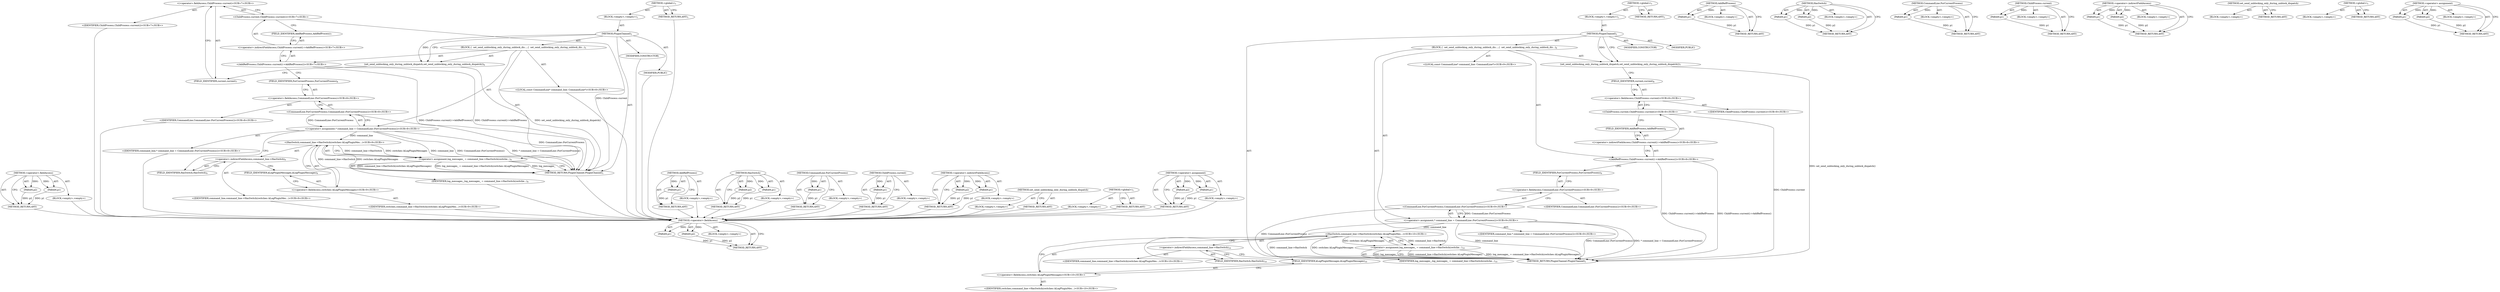 digraph "&lt;operator&gt;.assignment" {
vulnerable_71 [label=<(METHOD,&lt;operator&gt;.fieldAccess)>];
vulnerable_72 [label=<(PARAM,p1)>];
vulnerable_73 [label=<(PARAM,p2)>];
vulnerable_74 [label=<(BLOCK,&lt;empty&gt;,&lt;empty&gt;)>];
vulnerable_75 [label=<(METHOD_RETURN,ANY)>];
vulnerable_6 [label=<(METHOD,&lt;global&gt;)<SUB>1</SUB>>];
vulnerable_7 [label=<(BLOCK,&lt;empty&gt;,&lt;empty&gt;)<SUB>1</SUB>>];
vulnerable_8 [label=<(METHOD,PluginChannel)<SUB>1</SUB>>];
vulnerable_9 [label=<(BLOCK,{
  set_send_unblocking_only_during_unblock_dis...,{
  set_send_unblocking_only_during_unblock_dis...)<SUB>6</SUB>>];
vulnerable_10 [label=<(set_send_unblocking_only_during_unblock_dispatch,set_send_unblocking_only_during_unblock_dispatch())<SUB>7</SUB>>];
vulnerable_11 [label="<(AddRefProcess,ChildProcess::current()-&gt;AddRefProcess())<SUB>8</SUB>>"];
vulnerable_12 [label="<(&lt;operator&gt;.indirectFieldAccess,ChildProcess::current()-&gt;AddRefProcess)<SUB>8</SUB>>"];
vulnerable_13 [label="<(ChildProcess.current,ChildProcess::current())<SUB>8</SUB>>"];
vulnerable_14 [label="<(&lt;operator&gt;.fieldAccess,ChildProcess::current)<SUB>8</SUB>>"];
vulnerable_15 [label="<(IDENTIFIER,ChildProcess,ChildProcess::current())<SUB>8</SUB>>"];
vulnerable_16 [label=<(FIELD_IDENTIFIER,current,current)<SUB>8</SUB>>];
vulnerable_17 [label=<(FIELD_IDENTIFIER,AddRefProcess,AddRefProcess)<SUB>8</SUB>>];
vulnerable_18 [label="<(LOCAL,const CommandLine* command_line: CommandLine*)<SUB>9</SUB>>"];
vulnerable_19 [label="<(&lt;operator&gt;.assignment,* command_line = CommandLine::ForCurrentProcess())<SUB>9</SUB>>"];
vulnerable_20 [label="<(IDENTIFIER,command_line,* command_line = CommandLine::ForCurrentProcess())<SUB>9</SUB>>"];
vulnerable_21 [label="<(CommandLine.ForCurrentProcess,CommandLine::ForCurrentProcess())<SUB>9</SUB>>"];
vulnerable_22 [label="<(&lt;operator&gt;.fieldAccess,CommandLine::ForCurrentProcess)<SUB>9</SUB>>"];
vulnerable_23 [label="<(IDENTIFIER,CommandLine,CommandLine::ForCurrentProcess())<SUB>9</SUB>>"];
vulnerable_24 [label=<(FIELD_IDENTIFIER,ForCurrentProcess,ForCurrentProcess)<SUB>9</SUB>>];
vulnerable_25 [label=<(&lt;operator&gt;.assignment,log_messages_ = command_line-&gt;HasSwitch(switche...)<SUB>10</SUB>>];
vulnerable_26 [label=<(IDENTIFIER,log_messages_,log_messages_ = command_line-&gt;HasSwitch(switche...)<SUB>10</SUB>>];
vulnerable_27 [label="<(HasSwitch,command_line-&gt;HasSwitch(switches::kLogPluginMes...)<SUB>10</SUB>>"];
vulnerable_28 [label=<(&lt;operator&gt;.indirectFieldAccess,command_line-&gt;HasSwitch)<SUB>10</SUB>>];
vulnerable_29 [label="<(IDENTIFIER,command_line,command_line-&gt;HasSwitch(switches::kLogPluginMes...)<SUB>10</SUB>>"];
vulnerable_30 [label=<(FIELD_IDENTIFIER,HasSwitch,HasSwitch)<SUB>10</SUB>>];
vulnerable_31 [label="<(&lt;operator&gt;.fieldAccess,switches::kLogPluginMessages)<SUB>10</SUB>>"];
vulnerable_32 [label="<(IDENTIFIER,switches,command_line-&gt;HasSwitch(switches::kLogPluginMes...)<SUB>10</SUB>>"];
vulnerable_33 [label=<(FIELD_IDENTIFIER,kLogPluginMessages,kLogPluginMessages)<SUB>10</SUB>>];
vulnerable_34 [label=<(MODIFIER,CONSTRUCTOR)>];
vulnerable_35 [label=<(MODIFIER,PUBLIC)>];
vulnerable_36 [label=<(METHOD_RETURN,PluginChannel.PluginChannel)<SUB>1</SUB>>];
vulnerable_38 [label=<(METHOD_RETURN,ANY)<SUB>1</SUB>>];
vulnerable_58 [label=<(METHOD,AddRefProcess)>];
vulnerable_59 [label=<(PARAM,p1)>];
vulnerable_60 [label=<(BLOCK,&lt;empty&gt;,&lt;empty&gt;)>];
vulnerable_61 [label=<(METHOD_RETURN,ANY)>];
vulnerable_85 [label=<(METHOD,HasSwitch)>];
vulnerable_86 [label=<(PARAM,p1)>];
vulnerable_87 [label=<(PARAM,p2)>];
vulnerable_88 [label=<(BLOCK,&lt;empty&gt;,&lt;empty&gt;)>];
vulnerable_89 [label=<(METHOD_RETURN,ANY)>];
vulnerable_81 [label=<(METHOD,CommandLine.ForCurrentProcess)>];
vulnerable_82 [label=<(PARAM,p1)>];
vulnerable_83 [label=<(BLOCK,&lt;empty&gt;,&lt;empty&gt;)>];
vulnerable_84 [label=<(METHOD_RETURN,ANY)>];
vulnerable_67 [label=<(METHOD,ChildProcess.current)>];
vulnerable_68 [label=<(PARAM,p1)>];
vulnerable_69 [label=<(BLOCK,&lt;empty&gt;,&lt;empty&gt;)>];
vulnerable_70 [label=<(METHOD_RETURN,ANY)>];
vulnerable_62 [label=<(METHOD,&lt;operator&gt;.indirectFieldAccess)>];
vulnerable_63 [label=<(PARAM,p1)>];
vulnerable_64 [label=<(PARAM,p2)>];
vulnerable_65 [label=<(BLOCK,&lt;empty&gt;,&lt;empty&gt;)>];
vulnerable_66 [label=<(METHOD_RETURN,ANY)>];
vulnerable_55 [label=<(METHOD,set_send_unblocking_only_during_unblock_dispatch)>];
vulnerable_56 [label=<(BLOCK,&lt;empty&gt;,&lt;empty&gt;)>];
vulnerable_57 [label=<(METHOD_RETURN,ANY)>];
vulnerable_49 [label=<(METHOD,&lt;global&gt;)<SUB>1</SUB>>];
vulnerable_50 [label=<(BLOCK,&lt;empty&gt;,&lt;empty&gt;)>];
vulnerable_51 [label=<(METHOD_RETURN,ANY)>];
vulnerable_76 [label=<(METHOD,&lt;operator&gt;.assignment)>];
vulnerable_77 [label=<(PARAM,p1)>];
vulnerable_78 [label=<(PARAM,p2)>];
vulnerable_79 [label=<(BLOCK,&lt;empty&gt;,&lt;empty&gt;)>];
vulnerable_80 [label=<(METHOD_RETURN,ANY)>];
fixed_71 [label=<(METHOD,&lt;operator&gt;.fieldAccess)>];
fixed_72 [label=<(PARAM,p1)>];
fixed_73 [label=<(PARAM,p2)>];
fixed_74 [label=<(BLOCK,&lt;empty&gt;,&lt;empty&gt;)>];
fixed_75 [label=<(METHOD_RETURN,ANY)>];
fixed_6 [label=<(METHOD,&lt;global&gt;)<SUB>1</SUB>>];
fixed_7 [label=<(BLOCK,&lt;empty&gt;,&lt;empty&gt;)<SUB>1</SUB>>];
fixed_8 [label=<(METHOD,PluginChannel)<SUB>1</SUB>>];
fixed_9 [label=<(BLOCK,{
  set_send_unblocking_only_during_unblock_dis...,{
  set_send_unblocking_only_during_unblock_dis...)<SUB>5</SUB>>];
fixed_10 [label=<(set_send_unblocking_only_during_unblock_dispatch,set_send_unblocking_only_during_unblock_dispatch())<SUB>6</SUB>>];
fixed_11 [label="<(AddRefProcess,ChildProcess::current()-&gt;AddRefProcess())<SUB>7</SUB>>"];
fixed_12 [label="<(&lt;operator&gt;.indirectFieldAccess,ChildProcess::current()-&gt;AddRefProcess)<SUB>7</SUB>>"];
fixed_13 [label="<(ChildProcess.current,ChildProcess::current())<SUB>7</SUB>>"];
fixed_14 [label="<(&lt;operator&gt;.fieldAccess,ChildProcess::current)<SUB>7</SUB>>"];
fixed_15 [label="<(IDENTIFIER,ChildProcess,ChildProcess::current())<SUB>7</SUB>>"];
fixed_16 [label=<(FIELD_IDENTIFIER,current,current)<SUB>7</SUB>>];
fixed_17 [label=<(FIELD_IDENTIFIER,AddRefProcess,AddRefProcess)<SUB>7</SUB>>];
fixed_18 [label="<(LOCAL,const CommandLine* command_line: CommandLine*)<SUB>8</SUB>>"];
fixed_19 [label="<(&lt;operator&gt;.assignment,* command_line = CommandLine::ForCurrentProcess())<SUB>8</SUB>>"];
fixed_20 [label="<(IDENTIFIER,command_line,* command_line = CommandLine::ForCurrentProcess())<SUB>8</SUB>>"];
fixed_21 [label="<(CommandLine.ForCurrentProcess,CommandLine::ForCurrentProcess())<SUB>8</SUB>>"];
fixed_22 [label="<(&lt;operator&gt;.fieldAccess,CommandLine::ForCurrentProcess)<SUB>8</SUB>>"];
fixed_23 [label="<(IDENTIFIER,CommandLine,CommandLine::ForCurrentProcess())<SUB>8</SUB>>"];
fixed_24 [label=<(FIELD_IDENTIFIER,ForCurrentProcess,ForCurrentProcess)<SUB>8</SUB>>];
fixed_25 [label=<(&lt;operator&gt;.assignment,log_messages_ = command_line-&gt;HasSwitch(switche...)<SUB>9</SUB>>];
fixed_26 [label=<(IDENTIFIER,log_messages_,log_messages_ = command_line-&gt;HasSwitch(switche...)<SUB>9</SUB>>];
fixed_27 [label="<(HasSwitch,command_line-&gt;HasSwitch(switches::kLogPluginMes...)<SUB>9</SUB>>"];
fixed_28 [label=<(&lt;operator&gt;.indirectFieldAccess,command_line-&gt;HasSwitch)<SUB>9</SUB>>];
fixed_29 [label="<(IDENTIFIER,command_line,command_line-&gt;HasSwitch(switches::kLogPluginMes...)<SUB>9</SUB>>"];
fixed_30 [label=<(FIELD_IDENTIFIER,HasSwitch,HasSwitch)<SUB>9</SUB>>];
fixed_31 [label="<(&lt;operator&gt;.fieldAccess,switches::kLogPluginMessages)<SUB>9</SUB>>"];
fixed_32 [label="<(IDENTIFIER,switches,command_line-&gt;HasSwitch(switches::kLogPluginMes...)<SUB>9</SUB>>"];
fixed_33 [label=<(FIELD_IDENTIFIER,kLogPluginMessages,kLogPluginMessages)<SUB>9</SUB>>];
fixed_34 [label=<(MODIFIER,CONSTRUCTOR)>];
fixed_35 [label=<(MODIFIER,PUBLIC)>];
fixed_36 [label=<(METHOD_RETURN,PluginChannel.PluginChannel)<SUB>1</SUB>>];
fixed_38 [label=<(METHOD_RETURN,ANY)<SUB>1</SUB>>];
fixed_58 [label=<(METHOD,AddRefProcess)>];
fixed_59 [label=<(PARAM,p1)>];
fixed_60 [label=<(BLOCK,&lt;empty&gt;,&lt;empty&gt;)>];
fixed_61 [label=<(METHOD_RETURN,ANY)>];
fixed_85 [label=<(METHOD,HasSwitch)>];
fixed_86 [label=<(PARAM,p1)>];
fixed_87 [label=<(PARAM,p2)>];
fixed_88 [label=<(BLOCK,&lt;empty&gt;,&lt;empty&gt;)>];
fixed_89 [label=<(METHOD_RETURN,ANY)>];
fixed_81 [label=<(METHOD,CommandLine.ForCurrentProcess)>];
fixed_82 [label=<(PARAM,p1)>];
fixed_83 [label=<(BLOCK,&lt;empty&gt;,&lt;empty&gt;)>];
fixed_84 [label=<(METHOD_RETURN,ANY)>];
fixed_67 [label=<(METHOD,ChildProcess.current)>];
fixed_68 [label=<(PARAM,p1)>];
fixed_69 [label=<(BLOCK,&lt;empty&gt;,&lt;empty&gt;)>];
fixed_70 [label=<(METHOD_RETURN,ANY)>];
fixed_62 [label=<(METHOD,&lt;operator&gt;.indirectFieldAccess)>];
fixed_63 [label=<(PARAM,p1)>];
fixed_64 [label=<(PARAM,p2)>];
fixed_65 [label=<(BLOCK,&lt;empty&gt;,&lt;empty&gt;)>];
fixed_66 [label=<(METHOD_RETURN,ANY)>];
fixed_55 [label=<(METHOD,set_send_unblocking_only_during_unblock_dispatch)>];
fixed_56 [label=<(BLOCK,&lt;empty&gt;,&lt;empty&gt;)>];
fixed_57 [label=<(METHOD_RETURN,ANY)>];
fixed_49 [label=<(METHOD,&lt;global&gt;)<SUB>1</SUB>>];
fixed_50 [label=<(BLOCK,&lt;empty&gt;,&lt;empty&gt;)>];
fixed_51 [label=<(METHOD_RETURN,ANY)>];
fixed_76 [label=<(METHOD,&lt;operator&gt;.assignment)>];
fixed_77 [label=<(PARAM,p1)>];
fixed_78 [label=<(PARAM,p2)>];
fixed_79 [label=<(BLOCK,&lt;empty&gt;,&lt;empty&gt;)>];
fixed_80 [label=<(METHOD_RETURN,ANY)>];
vulnerable_71 -> vulnerable_72  [key=0, label="AST: "];
vulnerable_71 -> vulnerable_72  [key=1, label="DDG: "];
vulnerable_71 -> vulnerable_74  [key=0, label="AST: "];
vulnerable_71 -> vulnerable_73  [key=0, label="AST: "];
vulnerable_71 -> vulnerable_73  [key=1, label="DDG: "];
vulnerable_71 -> vulnerable_75  [key=0, label="AST: "];
vulnerable_71 -> vulnerable_75  [key=1, label="CFG: "];
vulnerable_72 -> vulnerable_75  [key=0, label="DDG: p1"];
vulnerable_73 -> vulnerable_75  [key=0, label="DDG: p2"];
vulnerable_6 -> vulnerable_7  [key=0, label="AST: "];
vulnerable_6 -> vulnerable_38  [key=0, label="AST: "];
vulnerable_6 -> vulnerable_38  [key=1, label="CFG: "];
vulnerable_7 -> vulnerable_8  [key=0, label="AST: "];
vulnerable_8 -> vulnerable_9  [key=0, label="AST: "];
vulnerable_8 -> vulnerable_34  [key=0, label="AST: "];
vulnerable_8 -> vulnerable_35  [key=0, label="AST: "];
vulnerable_8 -> vulnerable_36  [key=0, label="AST: "];
vulnerable_8 -> vulnerable_10  [key=0, label="CFG: "];
vulnerable_8 -> vulnerable_10  [key=1, label="DDG: "];
vulnerable_9 -> vulnerable_10  [key=0, label="AST: "];
vulnerable_9 -> vulnerable_11  [key=0, label="AST: "];
vulnerable_9 -> vulnerable_18  [key=0, label="AST: "];
vulnerable_9 -> vulnerable_19  [key=0, label="AST: "];
vulnerable_9 -> vulnerable_25  [key=0, label="AST: "];
vulnerable_10 -> vulnerable_16  [key=0, label="CFG: "];
vulnerable_10 -> vulnerable_36  [key=0, label="DDG: set_send_unblocking_only_during_unblock_dispatch()"];
vulnerable_11 -> vulnerable_12  [key=0, label="AST: "];
vulnerable_11 -> vulnerable_24  [key=0, label="CFG: "];
vulnerable_11 -> vulnerable_36  [key=0, label="DDG: ChildProcess::current()-&gt;AddRefProcess"];
vulnerable_11 -> vulnerable_36  [key=1, label="DDG: ChildProcess::current()-&gt;AddRefProcess()"];
vulnerable_12 -> vulnerable_13  [key=0, label="AST: "];
vulnerable_12 -> vulnerable_17  [key=0, label="AST: "];
vulnerable_12 -> vulnerable_11  [key=0, label="CFG: "];
vulnerable_13 -> vulnerable_14  [key=0, label="AST: "];
vulnerable_13 -> vulnerable_17  [key=0, label="CFG: "];
vulnerable_13 -> vulnerable_36  [key=0, label="DDG: ChildProcess::current"];
vulnerable_14 -> vulnerable_15  [key=0, label="AST: "];
vulnerable_14 -> vulnerable_16  [key=0, label="AST: "];
vulnerable_14 -> vulnerable_13  [key=0, label="CFG: "];
vulnerable_16 -> vulnerable_14  [key=0, label="CFG: "];
vulnerable_17 -> vulnerable_12  [key=0, label="CFG: "];
vulnerable_19 -> vulnerable_20  [key=0, label="AST: "];
vulnerable_19 -> vulnerable_21  [key=0, label="AST: "];
vulnerable_19 -> vulnerable_30  [key=0, label="CFG: "];
vulnerable_19 -> vulnerable_36  [key=0, label="DDG: command_line"];
vulnerable_19 -> vulnerable_36  [key=1, label="DDG: CommandLine::ForCurrentProcess()"];
vulnerable_19 -> vulnerable_36  [key=2, label="DDG: * command_line = CommandLine::ForCurrentProcess()"];
vulnerable_19 -> vulnerable_27  [key=0, label="DDG: command_line"];
vulnerable_21 -> vulnerable_22  [key=0, label="AST: "];
vulnerable_21 -> vulnerable_19  [key=0, label="CFG: "];
vulnerable_21 -> vulnerable_19  [key=1, label="DDG: CommandLine::ForCurrentProcess"];
vulnerable_21 -> vulnerable_36  [key=0, label="DDG: CommandLine::ForCurrentProcess"];
vulnerable_22 -> vulnerable_23  [key=0, label="AST: "];
vulnerable_22 -> vulnerable_24  [key=0, label="AST: "];
vulnerable_22 -> vulnerable_21  [key=0, label="CFG: "];
vulnerable_24 -> vulnerable_22  [key=0, label="CFG: "];
vulnerable_25 -> vulnerable_26  [key=0, label="AST: "];
vulnerable_25 -> vulnerable_27  [key=0, label="AST: "];
vulnerable_25 -> vulnerable_36  [key=0, label="CFG: "];
vulnerable_25 -> vulnerable_36  [key=1, label="DDG: command_line-&gt;HasSwitch(switches::kLogPluginMessages)"];
vulnerable_25 -> vulnerable_36  [key=2, label="DDG: log_messages_ = command_line-&gt;HasSwitch(switches::kLogPluginMessages)"];
vulnerable_25 -> vulnerable_36  [key=3, label="DDG: log_messages_"];
vulnerable_27 -> vulnerable_28  [key=0, label="AST: "];
vulnerable_27 -> vulnerable_31  [key=0, label="AST: "];
vulnerable_27 -> vulnerable_25  [key=0, label="CFG: "];
vulnerable_27 -> vulnerable_25  [key=1, label="DDG: command_line-&gt;HasSwitch"];
vulnerable_27 -> vulnerable_25  [key=2, label="DDG: switches::kLogPluginMessages"];
vulnerable_27 -> vulnerable_36  [key=0, label="DDG: command_line-&gt;HasSwitch"];
vulnerable_27 -> vulnerable_36  [key=1, label="DDG: switches::kLogPluginMessages"];
vulnerable_28 -> vulnerable_29  [key=0, label="AST: "];
vulnerable_28 -> vulnerable_30  [key=0, label="AST: "];
vulnerable_28 -> vulnerable_33  [key=0, label="CFG: "];
vulnerable_30 -> vulnerable_28  [key=0, label="CFG: "];
vulnerable_31 -> vulnerable_32  [key=0, label="AST: "];
vulnerable_31 -> vulnerable_33  [key=0, label="AST: "];
vulnerable_31 -> vulnerable_27  [key=0, label="CFG: "];
vulnerable_33 -> vulnerable_31  [key=0, label="CFG: "];
vulnerable_58 -> vulnerable_59  [key=0, label="AST: "];
vulnerable_58 -> vulnerable_59  [key=1, label="DDG: "];
vulnerable_58 -> vulnerable_60  [key=0, label="AST: "];
vulnerable_58 -> vulnerable_61  [key=0, label="AST: "];
vulnerable_58 -> vulnerable_61  [key=1, label="CFG: "];
vulnerable_59 -> vulnerable_61  [key=0, label="DDG: p1"];
vulnerable_85 -> vulnerable_86  [key=0, label="AST: "];
vulnerable_85 -> vulnerable_86  [key=1, label="DDG: "];
vulnerable_85 -> vulnerable_88  [key=0, label="AST: "];
vulnerable_85 -> vulnerable_87  [key=0, label="AST: "];
vulnerable_85 -> vulnerable_87  [key=1, label="DDG: "];
vulnerable_85 -> vulnerable_89  [key=0, label="AST: "];
vulnerable_85 -> vulnerable_89  [key=1, label="CFG: "];
vulnerable_86 -> vulnerable_89  [key=0, label="DDG: p1"];
vulnerable_87 -> vulnerable_89  [key=0, label="DDG: p2"];
vulnerable_81 -> vulnerable_82  [key=0, label="AST: "];
vulnerable_81 -> vulnerable_82  [key=1, label="DDG: "];
vulnerable_81 -> vulnerable_83  [key=0, label="AST: "];
vulnerable_81 -> vulnerable_84  [key=0, label="AST: "];
vulnerable_81 -> vulnerable_84  [key=1, label="CFG: "];
vulnerable_82 -> vulnerable_84  [key=0, label="DDG: p1"];
vulnerable_67 -> vulnerable_68  [key=0, label="AST: "];
vulnerable_67 -> vulnerable_68  [key=1, label="DDG: "];
vulnerable_67 -> vulnerable_69  [key=0, label="AST: "];
vulnerable_67 -> vulnerable_70  [key=0, label="AST: "];
vulnerable_67 -> vulnerable_70  [key=1, label="CFG: "];
vulnerable_68 -> vulnerable_70  [key=0, label="DDG: p1"];
vulnerable_62 -> vulnerable_63  [key=0, label="AST: "];
vulnerable_62 -> vulnerable_63  [key=1, label="DDG: "];
vulnerable_62 -> vulnerable_65  [key=0, label="AST: "];
vulnerable_62 -> vulnerable_64  [key=0, label="AST: "];
vulnerable_62 -> vulnerable_64  [key=1, label="DDG: "];
vulnerable_62 -> vulnerable_66  [key=0, label="AST: "];
vulnerable_62 -> vulnerable_66  [key=1, label="CFG: "];
vulnerable_63 -> vulnerable_66  [key=0, label="DDG: p1"];
vulnerable_64 -> vulnerable_66  [key=0, label="DDG: p2"];
vulnerable_55 -> vulnerable_56  [key=0, label="AST: "];
vulnerable_55 -> vulnerable_57  [key=0, label="AST: "];
vulnerable_55 -> vulnerable_57  [key=1, label="CFG: "];
vulnerable_49 -> vulnerable_50  [key=0, label="AST: "];
vulnerable_49 -> vulnerable_51  [key=0, label="AST: "];
vulnerable_49 -> vulnerable_51  [key=1, label="CFG: "];
vulnerable_76 -> vulnerable_77  [key=0, label="AST: "];
vulnerable_76 -> vulnerable_77  [key=1, label="DDG: "];
vulnerable_76 -> vulnerable_79  [key=0, label="AST: "];
vulnerable_76 -> vulnerable_78  [key=0, label="AST: "];
vulnerable_76 -> vulnerable_78  [key=1, label="DDG: "];
vulnerable_76 -> vulnerable_80  [key=0, label="AST: "];
vulnerable_76 -> vulnerable_80  [key=1, label="CFG: "];
vulnerable_77 -> vulnerable_80  [key=0, label="DDG: p1"];
vulnerable_78 -> vulnerable_80  [key=0, label="DDG: p2"];
fixed_71 -> fixed_72  [key=0, label="AST: "];
fixed_71 -> fixed_72  [key=1, label="DDG: "];
fixed_71 -> fixed_74  [key=0, label="AST: "];
fixed_71 -> fixed_73  [key=0, label="AST: "];
fixed_71 -> fixed_73  [key=1, label="DDG: "];
fixed_71 -> fixed_75  [key=0, label="AST: "];
fixed_71 -> fixed_75  [key=1, label="CFG: "];
fixed_72 -> fixed_75  [key=0, label="DDG: p1"];
fixed_73 -> fixed_75  [key=0, label="DDG: p2"];
fixed_74 -> vulnerable_71  [key=0];
fixed_75 -> vulnerable_71  [key=0];
fixed_6 -> fixed_7  [key=0, label="AST: "];
fixed_6 -> fixed_38  [key=0, label="AST: "];
fixed_6 -> fixed_38  [key=1, label="CFG: "];
fixed_7 -> fixed_8  [key=0, label="AST: "];
fixed_8 -> fixed_9  [key=0, label="AST: "];
fixed_8 -> fixed_34  [key=0, label="AST: "];
fixed_8 -> fixed_35  [key=0, label="AST: "];
fixed_8 -> fixed_36  [key=0, label="AST: "];
fixed_8 -> fixed_10  [key=0, label="CFG: "];
fixed_8 -> fixed_10  [key=1, label="DDG: "];
fixed_9 -> fixed_10  [key=0, label="AST: "];
fixed_9 -> fixed_11  [key=0, label="AST: "];
fixed_9 -> fixed_18  [key=0, label="AST: "];
fixed_9 -> fixed_19  [key=0, label="AST: "];
fixed_9 -> fixed_25  [key=0, label="AST: "];
fixed_10 -> fixed_16  [key=0, label="CFG: "];
fixed_10 -> fixed_36  [key=0, label="DDG: set_send_unblocking_only_during_unblock_dispatch()"];
fixed_11 -> fixed_12  [key=0, label="AST: "];
fixed_11 -> fixed_24  [key=0, label="CFG: "];
fixed_11 -> fixed_36  [key=0, label="DDG: ChildProcess::current()-&gt;AddRefProcess"];
fixed_11 -> fixed_36  [key=1, label="DDG: ChildProcess::current()-&gt;AddRefProcess()"];
fixed_12 -> fixed_13  [key=0, label="AST: "];
fixed_12 -> fixed_17  [key=0, label="AST: "];
fixed_12 -> fixed_11  [key=0, label="CFG: "];
fixed_13 -> fixed_14  [key=0, label="AST: "];
fixed_13 -> fixed_17  [key=0, label="CFG: "];
fixed_13 -> fixed_36  [key=0, label="DDG: ChildProcess::current"];
fixed_14 -> fixed_15  [key=0, label="AST: "];
fixed_14 -> fixed_16  [key=0, label="AST: "];
fixed_14 -> fixed_13  [key=0, label="CFG: "];
fixed_15 -> vulnerable_71  [key=0];
fixed_16 -> fixed_14  [key=0, label="CFG: "];
fixed_17 -> fixed_12  [key=0, label="CFG: "];
fixed_18 -> vulnerable_71  [key=0];
fixed_19 -> fixed_20  [key=0, label="AST: "];
fixed_19 -> fixed_21  [key=0, label="AST: "];
fixed_19 -> fixed_30  [key=0, label="CFG: "];
fixed_19 -> fixed_36  [key=0, label="DDG: command_line"];
fixed_19 -> fixed_36  [key=1, label="DDG: CommandLine::ForCurrentProcess()"];
fixed_19 -> fixed_36  [key=2, label="DDG: * command_line = CommandLine::ForCurrentProcess()"];
fixed_19 -> fixed_27  [key=0, label="DDG: command_line"];
fixed_20 -> vulnerable_71  [key=0];
fixed_21 -> fixed_22  [key=0, label="AST: "];
fixed_21 -> fixed_19  [key=0, label="CFG: "];
fixed_21 -> fixed_19  [key=1, label="DDG: CommandLine::ForCurrentProcess"];
fixed_21 -> fixed_36  [key=0, label="DDG: CommandLine::ForCurrentProcess"];
fixed_22 -> fixed_23  [key=0, label="AST: "];
fixed_22 -> fixed_24  [key=0, label="AST: "];
fixed_22 -> fixed_21  [key=0, label="CFG: "];
fixed_23 -> vulnerable_71  [key=0];
fixed_24 -> fixed_22  [key=0, label="CFG: "];
fixed_25 -> fixed_26  [key=0, label="AST: "];
fixed_25 -> fixed_27  [key=0, label="AST: "];
fixed_25 -> fixed_36  [key=0, label="CFG: "];
fixed_25 -> fixed_36  [key=1, label="DDG: command_line-&gt;HasSwitch(switches::kLogPluginMessages)"];
fixed_25 -> fixed_36  [key=2, label="DDG: log_messages_ = command_line-&gt;HasSwitch(switches::kLogPluginMessages)"];
fixed_25 -> fixed_36  [key=3, label="DDG: log_messages_"];
fixed_26 -> vulnerable_71  [key=0];
fixed_27 -> fixed_28  [key=0, label="AST: "];
fixed_27 -> fixed_31  [key=0, label="AST: "];
fixed_27 -> fixed_25  [key=0, label="CFG: "];
fixed_27 -> fixed_25  [key=1, label="DDG: command_line-&gt;HasSwitch"];
fixed_27 -> fixed_25  [key=2, label="DDG: switches::kLogPluginMessages"];
fixed_27 -> fixed_36  [key=0, label="DDG: command_line-&gt;HasSwitch"];
fixed_27 -> fixed_36  [key=1, label="DDG: switches::kLogPluginMessages"];
fixed_28 -> fixed_29  [key=0, label="AST: "];
fixed_28 -> fixed_30  [key=0, label="AST: "];
fixed_28 -> fixed_33  [key=0, label="CFG: "];
fixed_29 -> vulnerable_71  [key=0];
fixed_30 -> fixed_28  [key=0, label="CFG: "];
fixed_31 -> fixed_32  [key=0, label="AST: "];
fixed_31 -> fixed_33  [key=0, label="AST: "];
fixed_31 -> fixed_27  [key=0, label="CFG: "];
fixed_32 -> vulnerable_71  [key=0];
fixed_33 -> fixed_31  [key=0, label="CFG: "];
fixed_34 -> vulnerable_71  [key=0];
fixed_35 -> vulnerable_71  [key=0];
fixed_36 -> vulnerable_71  [key=0];
fixed_38 -> vulnerable_71  [key=0];
fixed_58 -> fixed_59  [key=0, label="AST: "];
fixed_58 -> fixed_59  [key=1, label="DDG: "];
fixed_58 -> fixed_60  [key=0, label="AST: "];
fixed_58 -> fixed_61  [key=0, label="AST: "];
fixed_58 -> fixed_61  [key=1, label="CFG: "];
fixed_59 -> fixed_61  [key=0, label="DDG: p1"];
fixed_60 -> vulnerable_71  [key=0];
fixed_61 -> vulnerable_71  [key=0];
fixed_85 -> fixed_86  [key=0, label="AST: "];
fixed_85 -> fixed_86  [key=1, label="DDG: "];
fixed_85 -> fixed_88  [key=0, label="AST: "];
fixed_85 -> fixed_87  [key=0, label="AST: "];
fixed_85 -> fixed_87  [key=1, label="DDG: "];
fixed_85 -> fixed_89  [key=0, label="AST: "];
fixed_85 -> fixed_89  [key=1, label="CFG: "];
fixed_86 -> fixed_89  [key=0, label="DDG: p1"];
fixed_87 -> fixed_89  [key=0, label="DDG: p2"];
fixed_88 -> vulnerable_71  [key=0];
fixed_89 -> vulnerable_71  [key=0];
fixed_81 -> fixed_82  [key=0, label="AST: "];
fixed_81 -> fixed_82  [key=1, label="DDG: "];
fixed_81 -> fixed_83  [key=0, label="AST: "];
fixed_81 -> fixed_84  [key=0, label="AST: "];
fixed_81 -> fixed_84  [key=1, label="CFG: "];
fixed_82 -> fixed_84  [key=0, label="DDG: p1"];
fixed_83 -> vulnerable_71  [key=0];
fixed_84 -> vulnerable_71  [key=0];
fixed_67 -> fixed_68  [key=0, label="AST: "];
fixed_67 -> fixed_68  [key=1, label="DDG: "];
fixed_67 -> fixed_69  [key=0, label="AST: "];
fixed_67 -> fixed_70  [key=0, label="AST: "];
fixed_67 -> fixed_70  [key=1, label="CFG: "];
fixed_68 -> fixed_70  [key=0, label="DDG: p1"];
fixed_69 -> vulnerable_71  [key=0];
fixed_70 -> vulnerable_71  [key=0];
fixed_62 -> fixed_63  [key=0, label="AST: "];
fixed_62 -> fixed_63  [key=1, label="DDG: "];
fixed_62 -> fixed_65  [key=0, label="AST: "];
fixed_62 -> fixed_64  [key=0, label="AST: "];
fixed_62 -> fixed_64  [key=1, label="DDG: "];
fixed_62 -> fixed_66  [key=0, label="AST: "];
fixed_62 -> fixed_66  [key=1, label="CFG: "];
fixed_63 -> fixed_66  [key=0, label="DDG: p1"];
fixed_64 -> fixed_66  [key=0, label="DDG: p2"];
fixed_65 -> vulnerable_71  [key=0];
fixed_66 -> vulnerable_71  [key=0];
fixed_55 -> fixed_56  [key=0, label="AST: "];
fixed_55 -> fixed_57  [key=0, label="AST: "];
fixed_55 -> fixed_57  [key=1, label="CFG: "];
fixed_56 -> vulnerable_71  [key=0];
fixed_57 -> vulnerable_71  [key=0];
fixed_49 -> fixed_50  [key=0, label="AST: "];
fixed_49 -> fixed_51  [key=0, label="AST: "];
fixed_49 -> fixed_51  [key=1, label="CFG: "];
fixed_50 -> vulnerable_71  [key=0];
fixed_51 -> vulnerable_71  [key=0];
fixed_76 -> fixed_77  [key=0, label="AST: "];
fixed_76 -> fixed_77  [key=1, label="DDG: "];
fixed_76 -> fixed_79  [key=0, label="AST: "];
fixed_76 -> fixed_78  [key=0, label="AST: "];
fixed_76 -> fixed_78  [key=1, label="DDG: "];
fixed_76 -> fixed_80  [key=0, label="AST: "];
fixed_76 -> fixed_80  [key=1, label="CFG: "];
fixed_77 -> fixed_80  [key=0, label="DDG: p1"];
fixed_78 -> fixed_80  [key=0, label="DDG: p2"];
fixed_79 -> vulnerable_71  [key=0];
fixed_80 -> vulnerable_71  [key=0];
}
